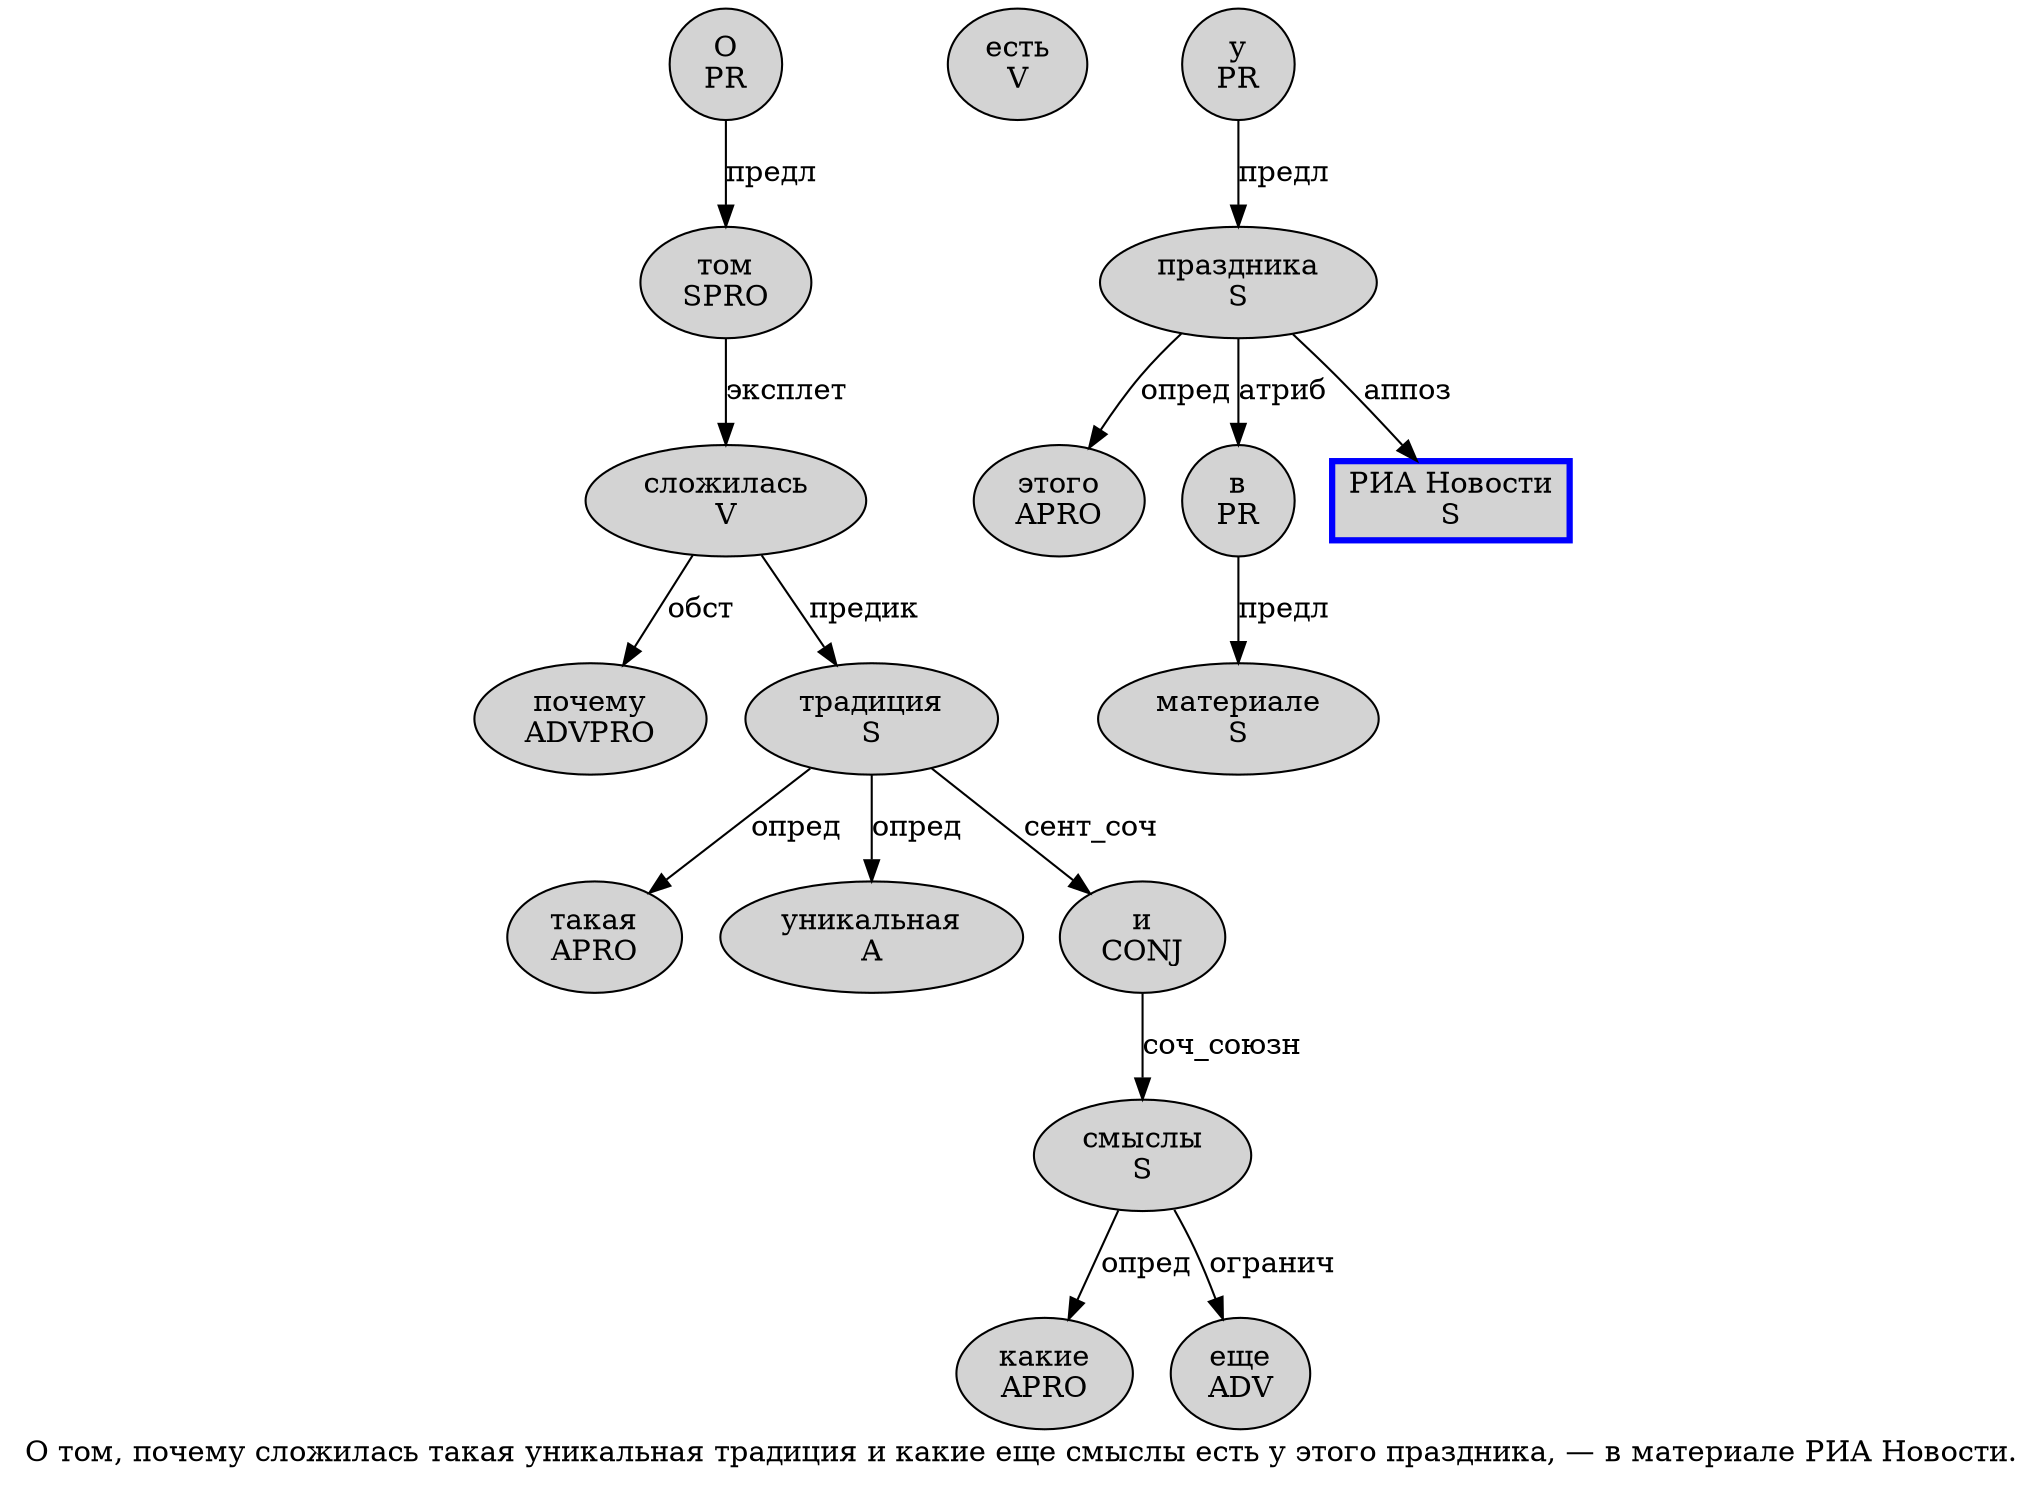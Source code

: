digraph SENTENCE_1063 {
	graph [label="О том, почему сложилась такая уникальная традиция и какие еще смыслы есть у этого праздника, — в материале РИА Новости."]
	node [style=filled]
		0 [label="О
PR" color="" fillcolor=lightgray penwidth=1 shape=ellipse]
		1 [label="том
SPRO" color="" fillcolor=lightgray penwidth=1 shape=ellipse]
		3 [label="почему
ADVPRO" color="" fillcolor=lightgray penwidth=1 shape=ellipse]
		4 [label="сложилась
V" color="" fillcolor=lightgray penwidth=1 shape=ellipse]
		5 [label="такая
APRO" color="" fillcolor=lightgray penwidth=1 shape=ellipse]
		6 [label="уникальная
A" color="" fillcolor=lightgray penwidth=1 shape=ellipse]
		7 [label="традиция
S" color="" fillcolor=lightgray penwidth=1 shape=ellipse]
		8 [label="и
CONJ" color="" fillcolor=lightgray penwidth=1 shape=ellipse]
		9 [label="какие
APRO" color="" fillcolor=lightgray penwidth=1 shape=ellipse]
		10 [label="еще
ADV" color="" fillcolor=lightgray penwidth=1 shape=ellipse]
		11 [label="смыслы
S" color="" fillcolor=lightgray penwidth=1 shape=ellipse]
		12 [label="есть
V" color="" fillcolor=lightgray penwidth=1 shape=ellipse]
		13 [label="у
PR" color="" fillcolor=lightgray penwidth=1 shape=ellipse]
		14 [label="этого
APRO" color="" fillcolor=lightgray penwidth=1 shape=ellipse]
		15 [label="праздника
S" color="" fillcolor=lightgray penwidth=1 shape=ellipse]
		18 [label="в
PR" color="" fillcolor=lightgray penwidth=1 shape=ellipse]
		19 [label="материале
S" color="" fillcolor=lightgray penwidth=1 shape=ellipse]
		20 [label="РИА Новости
S" color=blue fillcolor=lightgray penwidth=3 shape=box]
			1 -> 4 [label="эксплет"]
			15 -> 14 [label="опред"]
			15 -> 18 [label="атриб"]
			15 -> 20 [label="аппоз"]
			4 -> 3 [label="обст"]
			4 -> 7 [label="предик"]
			8 -> 11 [label="соч_союзн"]
			0 -> 1 [label="предл"]
			7 -> 5 [label="опред"]
			7 -> 6 [label="опред"]
			7 -> 8 [label="сент_соч"]
			18 -> 19 [label="предл"]
			13 -> 15 [label="предл"]
			11 -> 9 [label="опред"]
			11 -> 10 [label="огранич"]
}